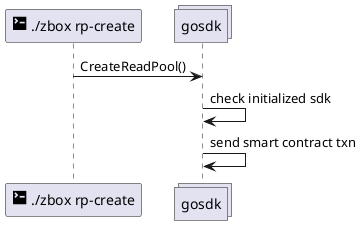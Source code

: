 @startuml
participant "<size:20><&terminal></size> ./zbox rp-create" as cli
collections gosdk

cli -> gosdk: CreateReadPool()
gosdk -> gosdk: check initialized sdk
gosdk -> gosdk: send smart contract txn
@enduml
